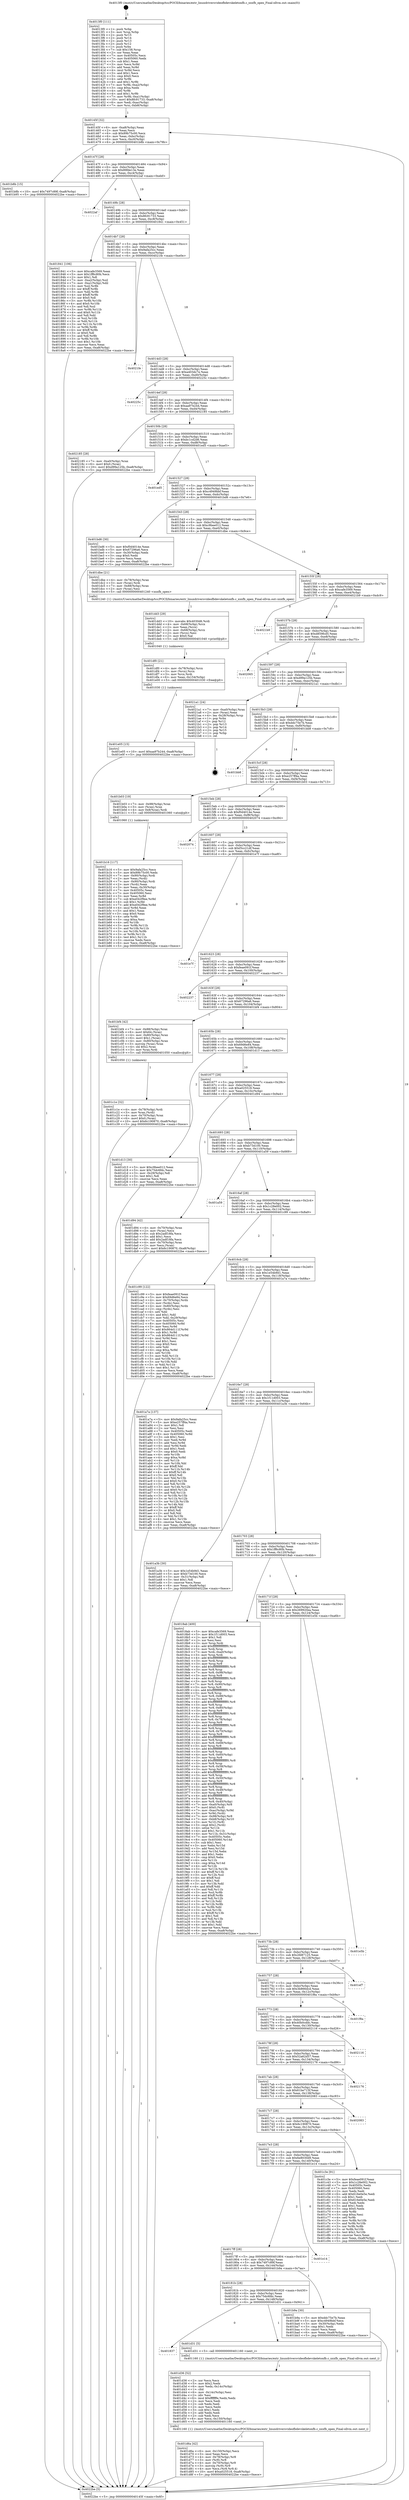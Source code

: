 digraph "0x4013f0" {
  label = "0x4013f0 (/mnt/c/Users/mathe/Desktop/tcc/POCII/binaries/extr_linuxdriversvideofbdevskeletonfb.c_xxxfb_open_Final-ollvm.out::main(0))"
  labelloc = "t"
  node[shape=record]

  Entry [label="",width=0.3,height=0.3,shape=circle,fillcolor=black,style=filled]
  "0x40145f" [label="{
     0x40145f [32]\l
     | [instrs]\l
     &nbsp;&nbsp;0x40145f \<+6\>: mov -0xa8(%rbp),%eax\l
     &nbsp;&nbsp;0x401465 \<+2\>: mov %eax,%ecx\l
     &nbsp;&nbsp;0x401467 \<+6\>: sub $0x89b75c00,%ecx\l
     &nbsp;&nbsp;0x40146d \<+6\>: mov %eax,-0xbc(%rbp)\l
     &nbsp;&nbsp;0x401473 \<+6\>: mov %ecx,-0xc0(%rbp)\l
     &nbsp;&nbsp;0x401479 \<+6\>: je 0000000000401b8b \<main+0x79b\>\l
  }"]
  "0x401b8b" [label="{
     0x401b8b [15]\l
     | [instrs]\l
     &nbsp;&nbsp;0x401b8b \<+10\>: movl $0x7497c89f,-0xa8(%rbp)\l
     &nbsp;&nbsp;0x401b95 \<+5\>: jmp 00000000004022be \<main+0xece\>\l
  }"]
  "0x40147f" [label="{
     0x40147f [28]\l
     | [instrs]\l
     &nbsp;&nbsp;0x40147f \<+5\>: jmp 0000000000401484 \<main+0x94\>\l
     &nbsp;&nbsp;0x401484 \<+6\>: mov -0xbc(%rbp),%eax\l
     &nbsp;&nbsp;0x40148a \<+5\>: sub $0x89fde13e,%eax\l
     &nbsp;&nbsp;0x40148f \<+6\>: mov %eax,-0xc4(%rbp)\l
     &nbsp;&nbsp;0x401495 \<+6\>: je 00000000004022af \<main+0xebf\>\l
  }"]
  Exit [label="",width=0.3,height=0.3,shape=circle,fillcolor=black,style=filled,peripheries=2]
  "0x4022af" [label="{
     0x4022af\l
  }", style=dashed]
  "0x40149b" [label="{
     0x40149b [28]\l
     | [instrs]\l
     &nbsp;&nbsp;0x40149b \<+5\>: jmp 00000000004014a0 \<main+0xb0\>\l
     &nbsp;&nbsp;0x4014a0 \<+6\>: mov -0xbc(%rbp),%eax\l
     &nbsp;&nbsp;0x4014a6 \<+5\>: sub $0x8fc91733,%eax\l
     &nbsp;&nbsp;0x4014ab \<+6\>: mov %eax,-0xc8(%rbp)\l
     &nbsp;&nbsp;0x4014b1 \<+6\>: je 0000000000401841 \<main+0x451\>\l
  }"]
  "0x401e05" [label="{
     0x401e05 [15]\l
     | [instrs]\l
     &nbsp;&nbsp;0x401e05 \<+10\>: movl $0xaa97b244,-0xa8(%rbp)\l
     &nbsp;&nbsp;0x401e0f \<+5\>: jmp 00000000004022be \<main+0xece\>\l
  }"]
  "0x401841" [label="{
     0x401841 [106]\l
     | [instrs]\l
     &nbsp;&nbsp;0x401841 \<+5\>: mov $0xcafe3569,%eax\l
     &nbsp;&nbsp;0x401846 \<+5\>: mov $0x1ff6c80b,%ecx\l
     &nbsp;&nbsp;0x40184b \<+2\>: mov $0x1,%dl\l
     &nbsp;&nbsp;0x40184d \<+7\>: mov -0xa2(%rbp),%sil\l
     &nbsp;&nbsp;0x401854 \<+7\>: mov -0xa1(%rbp),%dil\l
     &nbsp;&nbsp;0x40185b \<+3\>: mov %sil,%r8b\l
     &nbsp;&nbsp;0x40185e \<+4\>: xor $0xff,%r8b\l
     &nbsp;&nbsp;0x401862 \<+3\>: mov %dil,%r9b\l
     &nbsp;&nbsp;0x401865 \<+4\>: xor $0xff,%r9b\l
     &nbsp;&nbsp;0x401869 \<+3\>: xor $0x0,%dl\l
     &nbsp;&nbsp;0x40186c \<+3\>: mov %r8b,%r10b\l
     &nbsp;&nbsp;0x40186f \<+4\>: and $0x0,%r10b\l
     &nbsp;&nbsp;0x401873 \<+3\>: and %dl,%sil\l
     &nbsp;&nbsp;0x401876 \<+3\>: mov %r9b,%r11b\l
     &nbsp;&nbsp;0x401879 \<+4\>: and $0x0,%r11b\l
     &nbsp;&nbsp;0x40187d \<+3\>: and %dl,%dil\l
     &nbsp;&nbsp;0x401880 \<+3\>: or %sil,%r10b\l
     &nbsp;&nbsp;0x401883 \<+3\>: or %dil,%r11b\l
     &nbsp;&nbsp;0x401886 \<+3\>: xor %r11b,%r10b\l
     &nbsp;&nbsp;0x401889 \<+3\>: or %r9b,%r8b\l
     &nbsp;&nbsp;0x40188c \<+4\>: xor $0xff,%r8b\l
     &nbsp;&nbsp;0x401890 \<+3\>: or $0x0,%dl\l
     &nbsp;&nbsp;0x401893 \<+3\>: and %dl,%r8b\l
     &nbsp;&nbsp;0x401896 \<+3\>: or %r8b,%r10b\l
     &nbsp;&nbsp;0x401899 \<+4\>: test $0x1,%r10b\l
     &nbsp;&nbsp;0x40189d \<+3\>: cmovne %ecx,%eax\l
     &nbsp;&nbsp;0x4018a0 \<+6\>: mov %eax,-0xa8(%rbp)\l
     &nbsp;&nbsp;0x4018a6 \<+5\>: jmp 00000000004022be \<main+0xece\>\l
  }"]
  "0x4014b7" [label="{
     0x4014b7 [28]\l
     | [instrs]\l
     &nbsp;&nbsp;0x4014b7 \<+5\>: jmp 00000000004014bc \<main+0xcc\>\l
     &nbsp;&nbsp;0x4014bc \<+6\>: mov -0xbc(%rbp),%eax\l
     &nbsp;&nbsp;0x4014c2 \<+5\>: sub $0x9afa25cc,%eax\l
     &nbsp;&nbsp;0x4014c7 \<+6\>: mov %eax,-0xcc(%rbp)\l
     &nbsp;&nbsp;0x4014cd \<+6\>: je 00000000004021fe \<main+0xe0e\>\l
  }"]
  "0x4022be" [label="{
     0x4022be [5]\l
     | [instrs]\l
     &nbsp;&nbsp;0x4022be \<+5\>: jmp 000000000040145f \<main+0x6f\>\l
  }"]
  "0x4013f0" [label="{
     0x4013f0 [111]\l
     | [instrs]\l
     &nbsp;&nbsp;0x4013f0 \<+1\>: push %rbp\l
     &nbsp;&nbsp;0x4013f1 \<+3\>: mov %rsp,%rbp\l
     &nbsp;&nbsp;0x4013f4 \<+2\>: push %r15\l
     &nbsp;&nbsp;0x4013f6 \<+2\>: push %r14\l
     &nbsp;&nbsp;0x4013f8 \<+2\>: push %r13\l
     &nbsp;&nbsp;0x4013fa \<+2\>: push %r12\l
     &nbsp;&nbsp;0x4013fc \<+1\>: push %rbx\l
     &nbsp;&nbsp;0x4013fd \<+7\>: sub $0x158,%rsp\l
     &nbsp;&nbsp;0x401404 \<+2\>: xor %eax,%eax\l
     &nbsp;&nbsp;0x401406 \<+7\>: mov 0x40505c,%ecx\l
     &nbsp;&nbsp;0x40140d \<+7\>: mov 0x405060,%edx\l
     &nbsp;&nbsp;0x401414 \<+3\>: sub $0x1,%eax\l
     &nbsp;&nbsp;0x401417 \<+3\>: mov %ecx,%r8d\l
     &nbsp;&nbsp;0x40141a \<+3\>: add %eax,%r8d\l
     &nbsp;&nbsp;0x40141d \<+4\>: imul %r8d,%ecx\l
     &nbsp;&nbsp;0x401421 \<+3\>: and $0x1,%ecx\l
     &nbsp;&nbsp;0x401424 \<+3\>: cmp $0x0,%ecx\l
     &nbsp;&nbsp;0x401427 \<+4\>: sete %r9b\l
     &nbsp;&nbsp;0x40142b \<+4\>: and $0x1,%r9b\l
     &nbsp;&nbsp;0x40142f \<+7\>: mov %r9b,-0xa2(%rbp)\l
     &nbsp;&nbsp;0x401436 \<+3\>: cmp $0xa,%edx\l
     &nbsp;&nbsp;0x401439 \<+4\>: setl %r9b\l
     &nbsp;&nbsp;0x40143d \<+4\>: and $0x1,%r9b\l
     &nbsp;&nbsp;0x401441 \<+7\>: mov %r9b,-0xa1(%rbp)\l
     &nbsp;&nbsp;0x401448 \<+10\>: movl $0x8fc91733,-0xa8(%rbp)\l
     &nbsp;&nbsp;0x401452 \<+6\>: mov %edi,-0xac(%rbp)\l
     &nbsp;&nbsp;0x401458 \<+7\>: mov %rsi,-0xb8(%rbp)\l
  }"]
  "0x401df0" [label="{
     0x401df0 [21]\l
     | [instrs]\l
     &nbsp;&nbsp;0x401df0 \<+4\>: mov -0x78(%rbp),%rcx\l
     &nbsp;&nbsp;0x401df4 \<+3\>: mov (%rcx),%rcx\l
     &nbsp;&nbsp;0x401df7 \<+3\>: mov %rcx,%rdi\l
     &nbsp;&nbsp;0x401dfa \<+6\>: mov %eax,-0x154(%rbp)\l
     &nbsp;&nbsp;0x401e00 \<+5\>: call 0000000000401030 \<free@plt\>\l
     | [calls]\l
     &nbsp;&nbsp;0x401030 \{1\} (unknown)\l
  }"]
  "0x4021fe" [label="{
     0x4021fe\l
  }", style=dashed]
  "0x4014d3" [label="{
     0x4014d3 [28]\l
     | [instrs]\l
     &nbsp;&nbsp;0x4014d3 \<+5\>: jmp 00000000004014d8 \<main+0xe8\>\l
     &nbsp;&nbsp;0x4014d8 \<+6\>: mov -0xbc(%rbp),%eax\l
     &nbsp;&nbsp;0x4014de \<+5\>: sub $0xa403dc7e,%eax\l
     &nbsp;&nbsp;0x4014e3 \<+6\>: mov %eax,-0xd0(%rbp)\l
     &nbsp;&nbsp;0x4014e9 \<+6\>: je 000000000040225c \<main+0xe6c\>\l
  }"]
  "0x401dd3" [label="{
     0x401dd3 [29]\l
     | [instrs]\l
     &nbsp;&nbsp;0x401dd3 \<+10\>: movabs $0x4030d6,%rdi\l
     &nbsp;&nbsp;0x401ddd \<+4\>: mov -0x68(%rbp),%rcx\l
     &nbsp;&nbsp;0x401de1 \<+2\>: mov %eax,(%rcx)\l
     &nbsp;&nbsp;0x401de3 \<+4\>: mov -0x68(%rbp),%rcx\l
     &nbsp;&nbsp;0x401de7 \<+2\>: mov (%rcx),%esi\l
     &nbsp;&nbsp;0x401de9 \<+2\>: mov $0x0,%al\l
     &nbsp;&nbsp;0x401deb \<+5\>: call 0000000000401040 \<printf@plt\>\l
     | [calls]\l
     &nbsp;&nbsp;0x401040 \{1\} (unknown)\l
  }"]
  "0x40225c" [label="{
     0x40225c\l
  }", style=dashed]
  "0x4014ef" [label="{
     0x4014ef [28]\l
     | [instrs]\l
     &nbsp;&nbsp;0x4014ef \<+5\>: jmp 00000000004014f4 \<main+0x104\>\l
     &nbsp;&nbsp;0x4014f4 \<+6\>: mov -0xbc(%rbp),%eax\l
     &nbsp;&nbsp;0x4014fa \<+5\>: sub $0xaa97b244,%eax\l
     &nbsp;&nbsp;0x4014ff \<+6\>: mov %eax,-0xd4(%rbp)\l
     &nbsp;&nbsp;0x401505 \<+6\>: je 0000000000402185 \<main+0xd95\>\l
  }"]
  "0x401d6a" [label="{
     0x401d6a [42]\l
     | [instrs]\l
     &nbsp;&nbsp;0x401d6a \<+6\>: mov -0x150(%rbp),%ecx\l
     &nbsp;&nbsp;0x401d70 \<+3\>: imul %eax,%ecx\l
     &nbsp;&nbsp;0x401d73 \<+4\>: mov -0x78(%rbp),%r8\l
     &nbsp;&nbsp;0x401d77 \<+3\>: mov (%r8),%r8\l
     &nbsp;&nbsp;0x401d7a \<+4\>: mov -0x70(%rbp),%r9\l
     &nbsp;&nbsp;0x401d7e \<+3\>: movslq (%r9),%r9\l
     &nbsp;&nbsp;0x401d81 \<+4\>: mov %ecx,(%r8,%r9,4)\l
     &nbsp;&nbsp;0x401d85 \<+10\>: movl $0xa025518,-0xa8(%rbp)\l
     &nbsp;&nbsp;0x401d8f \<+5\>: jmp 00000000004022be \<main+0xece\>\l
  }"]
  "0x402185" [label="{
     0x402185 [28]\l
     | [instrs]\l
     &nbsp;&nbsp;0x402185 \<+7\>: mov -0xa0(%rbp),%rax\l
     &nbsp;&nbsp;0x40218c \<+6\>: movl $0x0,(%rax)\l
     &nbsp;&nbsp;0x402192 \<+10\>: movl $0xd99a125b,-0xa8(%rbp)\l
     &nbsp;&nbsp;0x40219c \<+5\>: jmp 00000000004022be \<main+0xece\>\l
  }"]
  "0x40150b" [label="{
     0x40150b [28]\l
     | [instrs]\l
     &nbsp;&nbsp;0x40150b \<+5\>: jmp 0000000000401510 \<main+0x120\>\l
     &nbsp;&nbsp;0x401510 \<+6\>: mov -0xbc(%rbp),%eax\l
     &nbsp;&nbsp;0x401516 \<+5\>: sub $0xbc1cd2d6,%eax\l
     &nbsp;&nbsp;0x40151b \<+6\>: mov %eax,-0xd8(%rbp)\l
     &nbsp;&nbsp;0x401521 \<+6\>: je 0000000000401ed5 \<main+0xae5\>\l
  }"]
  "0x401d36" [label="{
     0x401d36 [52]\l
     | [instrs]\l
     &nbsp;&nbsp;0x401d36 \<+2\>: xor %ecx,%ecx\l
     &nbsp;&nbsp;0x401d38 \<+5\>: mov $0x2,%edx\l
     &nbsp;&nbsp;0x401d3d \<+6\>: mov %edx,-0x14c(%rbp)\l
     &nbsp;&nbsp;0x401d43 \<+1\>: cltd\l
     &nbsp;&nbsp;0x401d44 \<+6\>: mov -0x14c(%rbp),%esi\l
     &nbsp;&nbsp;0x401d4a \<+2\>: idiv %esi\l
     &nbsp;&nbsp;0x401d4c \<+6\>: imul $0xfffffffe,%edx,%edx\l
     &nbsp;&nbsp;0x401d52 \<+2\>: mov %ecx,%edi\l
     &nbsp;&nbsp;0x401d54 \<+2\>: sub %edx,%edi\l
     &nbsp;&nbsp;0x401d56 \<+2\>: mov %ecx,%edx\l
     &nbsp;&nbsp;0x401d58 \<+3\>: sub $0x1,%edx\l
     &nbsp;&nbsp;0x401d5b \<+2\>: add %edx,%edi\l
     &nbsp;&nbsp;0x401d5d \<+2\>: sub %edi,%ecx\l
     &nbsp;&nbsp;0x401d5f \<+6\>: mov %ecx,-0x150(%rbp)\l
     &nbsp;&nbsp;0x401d65 \<+5\>: call 0000000000401160 \<next_i\>\l
     | [calls]\l
     &nbsp;&nbsp;0x401160 \{1\} (/mnt/c/Users/mathe/Desktop/tcc/POCII/binaries/extr_linuxdriversvideofbdevskeletonfb.c_xxxfb_open_Final-ollvm.out::next_i)\l
  }"]
  "0x401ed5" [label="{
     0x401ed5\l
  }", style=dashed]
  "0x401527" [label="{
     0x401527 [28]\l
     | [instrs]\l
     &nbsp;&nbsp;0x401527 \<+5\>: jmp 000000000040152c \<main+0x13c\>\l
     &nbsp;&nbsp;0x40152c \<+6\>: mov -0xbc(%rbp),%eax\l
     &nbsp;&nbsp;0x401532 \<+5\>: sub $0xc4949bbf,%eax\l
     &nbsp;&nbsp;0x401537 \<+6\>: mov %eax,-0xdc(%rbp)\l
     &nbsp;&nbsp;0x40153d \<+6\>: je 0000000000401bd6 \<main+0x7e6\>\l
  }"]
  "0x401837" [label="{
     0x401837\l
  }", style=dashed]
  "0x401bd6" [label="{
     0x401bd6 [30]\l
     | [instrs]\l
     &nbsp;&nbsp;0x401bd6 \<+5\>: mov $0xf0d4014e,%eax\l
     &nbsp;&nbsp;0x401bdb \<+5\>: mov $0x67296a6,%ecx\l
     &nbsp;&nbsp;0x401be0 \<+3\>: mov -0x30(%rbp),%edx\l
     &nbsp;&nbsp;0x401be3 \<+3\>: cmp $0x0,%edx\l
     &nbsp;&nbsp;0x401be6 \<+3\>: cmove %ecx,%eax\l
     &nbsp;&nbsp;0x401be9 \<+6\>: mov %eax,-0xa8(%rbp)\l
     &nbsp;&nbsp;0x401bef \<+5\>: jmp 00000000004022be \<main+0xece\>\l
  }"]
  "0x401543" [label="{
     0x401543 [28]\l
     | [instrs]\l
     &nbsp;&nbsp;0x401543 \<+5\>: jmp 0000000000401548 \<main+0x158\>\l
     &nbsp;&nbsp;0x401548 \<+6\>: mov -0xbc(%rbp),%eax\l
     &nbsp;&nbsp;0x40154e \<+5\>: sub $0xc9bee012,%eax\l
     &nbsp;&nbsp;0x401553 \<+6\>: mov %eax,-0xe0(%rbp)\l
     &nbsp;&nbsp;0x401559 \<+6\>: je 0000000000401dbe \<main+0x9ce\>\l
  }"]
  "0x401d31" [label="{
     0x401d31 [5]\l
     | [instrs]\l
     &nbsp;&nbsp;0x401d31 \<+5\>: call 0000000000401160 \<next_i\>\l
     | [calls]\l
     &nbsp;&nbsp;0x401160 \{1\} (/mnt/c/Users/mathe/Desktop/tcc/POCII/binaries/extr_linuxdriversvideofbdevskeletonfb.c_xxxfb_open_Final-ollvm.out::next_i)\l
  }"]
  "0x401dbe" [label="{
     0x401dbe [21]\l
     | [instrs]\l
     &nbsp;&nbsp;0x401dbe \<+4\>: mov -0x78(%rbp),%rax\l
     &nbsp;&nbsp;0x401dc2 \<+3\>: mov (%rax),%rdi\l
     &nbsp;&nbsp;0x401dc5 \<+7\>: mov -0x88(%rbp),%rax\l
     &nbsp;&nbsp;0x401dcc \<+2\>: mov (%rax),%esi\l
     &nbsp;&nbsp;0x401dce \<+5\>: call 0000000000401240 \<xxxfb_open\>\l
     | [calls]\l
     &nbsp;&nbsp;0x401240 \{1\} (/mnt/c/Users/mathe/Desktop/tcc/POCII/binaries/extr_linuxdriversvideofbdevskeletonfb.c_xxxfb_open_Final-ollvm.out::xxxfb_open)\l
  }"]
  "0x40155f" [label="{
     0x40155f [28]\l
     | [instrs]\l
     &nbsp;&nbsp;0x40155f \<+5\>: jmp 0000000000401564 \<main+0x174\>\l
     &nbsp;&nbsp;0x401564 \<+6\>: mov -0xbc(%rbp),%eax\l
     &nbsp;&nbsp;0x40156a \<+5\>: sub $0xcafe3569,%eax\l
     &nbsp;&nbsp;0x40156f \<+6\>: mov %eax,-0xe4(%rbp)\l
     &nbsp;&nbsp;0x401575 \<+6\>: je 00000000004021b9 \<main+0xdc9\>\l
  }"]
  "0x401c1e" [label="{
     0x401c1e [32]\l
     | [instrs]\l
     &nbsp;&nbsp;0x401c1e \<+4\>: mov -0x78(%rbp),%rdi\l
     &nbsp;&nbsp;0x401c22 \<+3\>: mov %rax,(%rdi)\l
     &nbsp;&nbsp;0x401c25 \<+4\>: mov -0x70(%rbp),%rax\l
     &nbsp;&nbsp;0x401c29 \<+6\>: movl $0x0,(%rax)\l
     &nbsp;&nbsp;0x401c2f \<+10\>: movl $0x6c190870,-0xa8(%rbp)\l
     &nbsp;&nbsp;0x401c39 \<+5\>: jmp 00000000004022be \<main+0xece\>\l
  }"]
  "0x4021b9" [label="{
     0x4021b9\l
  }", style=dashed]
  "0x40157b" [label="{
     0x40157b [28]\l
     | [instrs]\l
     &nbsp;&nbsp;0x40157b \<+5\>: jmp 0000000000401580 \<main+0x190\>\l
     &nbsp;&nbsp;0x401580 \<+6\>: mov -0xbc(%rbp),%eax\l
     &nbsp;&nbsp;0x401586 \<+5\>: sub $0xd859fcd5,%eax\l
     &nbsp;&nbsp;0x40158b \<+6\>: mov %eax,-0xe8(%rbp)\l
     &nbsp;&nbsp;0x401591 \<+6\>: je 0000000000402065 \<main+0xc75\>\l
  }"]
  "0x40181b" [label="{
     0x40181b [28]\l
     | [instrs]\l
     &nbsp;&nbsp;0x40181b \<+5\>: jmp 0000000000401820 \<main+0x430\>\l
     &nbsp;&nbsp;0x401820 \<+6\>: mov -0xbc(%rbp),%eax\l
     &nbsp;&nbsp;0x401826 \<+5\>: sub $0x75dc6fdc,%eax\l
     &nbsp;&nbsp;0x40182b \<+6\>: mov %eax,-0x148(%rbp)\l
     &nbsp;&nbsp;0x401831 \<+6\>: je 0000000000401d31 \<main+0x941\>\l
  }"]
  "0x402065" [label="{
     0x402065\l
  }", style=dashed]
  "0x401597" [label="{
     0x401597 [28]\l
     | [instrs]\l
     &nbsp;&nbsp;0x401597 \<+5\>: jmp 000000000040159c \<main+0x1ac\>\l
     &nbsp;&nbsp;0x40159c \<+6\>: mov -0xbc(%rbp),%eax\l
     &nbsp;&nbsp;0x4015a2 \<+5\>: sub $0xd99a125b,%eax\l
     &nbsp;&nbsp;0x4015a7 \<+6\>: mov %eax,-0xec(%rbp)\l
     &nbsp;&nbsp;0x4015ad \<+6\>: je 00000000004021a1 \<main+0xdb1\>\l
  }"]
  "0x401b9a" [label="{
     0x401b9a [30]\l
     | [instrs]\l
     &nbsp;&nbsp;0x401b9a \<+5\>: mov $0xddc75e7b,%eax\l
     &nbsp;&nbsp;0x401b9f \<+5\>: mov $0xc4949bbf,%ecx\l
     &nbsp;&nbsp;0x401ba4 \<+3\>: mov -0x30(%rbp),%edx\l
     &nbsp;&nbsp;0x401ba7 \<+3\>: cmp $0x1,%edx\l
     &nbsp;&nbsp;0x401baa \<+3\>: cmovl %ecx,%eax\l
     &nbsp;&nbsp;0x401bad \<+6\>: mov %eax,-0xa8(%rbp)\l
     &nbsp;&nbsp;0x401bb3 \<+5\>: jmp 00000000004022be \<main+0xece\>\l
  }"]
  "0x4021a1" [label="{
     0x4021a1 [24]\l
     | [instrs]\l
     &nbsp;&nbsp;0x4021a1 \<+7\>: mov -0xa0(%rbp),%rax\l
     &nbsp;&nbsp;0x4021a8 \<+2\>: mov (%rax),%eax\l
     &nbsp;&nbsp;0x4021aa \<+4\>: lea -0x28(%rbp),%rsp\l
     &nbsp;&nbsp;0x4021ae \<+1\>: pop %rbx\l
     &nbsp;&nbsp;0x4021af \<+2\>: pop %r12\l
     &nbsp;&nbsp;0x4021b1 \<+2\>: pop %r13\l
     &nbsp;&nbsp;0x4021b3 \<+2\>: pop %r14\l
     &nbsp;&nbsp;0x4021b5 \<+2\>: pop %r15\l
     &nbsp;&nbsp;0x4021b7 \<+1\>: pop %rbp\l
     &nbsp;&nbsp;0x4021b8 \<+1\>: ret\l
  }"]
  "0x4015b3" [label="{
     0x4015b3 [28]\l
     | [instrs]\l
     &nbsp;&nbsp;0x4015b3 \<+5\>: jmp 00000000004015b8 \<main+0x1c8\>\l
     &nbsp;&nbsp;0x4015b8 \<+6\>: mov -0xbc(%rbp),%eax\l
     &nbsp;&nbsp;0x4015be \<+5\>: sub $0xddc75e7b,%eax\l
     &nbsp;&nbsp;0x4015c3 \<+6\>: mov %eax,-0xf0(%rbp)\l
     &nbsp;&nbsp;0x4015c9 \<+6\>: je 0000000000401bb8 \<main+0x7c8\>\l
  }"]
  "0x4017ff" [label="{
     0x4017ff [28]\l
     | [instrs]\l
     &nbsp;&nbsp;0x4017ff \<+5\>: jmp 0000000000401804 \<main+0x414\>\l
     &nbsp;&nbsp;0x401804 \<+6\>: mov -0xbc(%rbp),%eax\l
     &nbsp;&nbsp;0x40180a \<+5\>: sub $0x7497c89f,%eax\l
     &nbsp;&nbsp;0x40180f \<+6\>: mov %eax,-0x144(%rbp)\l
     &nbsp;&nbsp;0x401815 \<+6\>: je 0000000000401b9a \<main+0x7aa\>\l
  }"]
  "0x401bb8" [label="{
     0x401bb8\l
  }", style=dashed]
  "0x4015cf" [label="{
     0x4015cf [28]\l
     | [instrs]\l
     &nbsp;&nbsp;0x4015cf \<+5\>: jmp 00000000004015d4 \<main+0x1e4\>\l
     &nbsp;&nbsp;0x4015d4 \<+6\>: mov -0xbc(%rbp),%eax\l
     &nbsp;&nbsp;0x4015da \<+5\>: sub $0xe257ff4a,%eax\l
     &nbsp;&nbsp;0x4015df \<+6\>: mov %eax,-0xf4(%rbp)\l
     &nbsp;&nbsp;0x4015e5 \<+6\>: je 0000000000401b03 \<main+0x713\>\l
  }"]
  "0x401e14" [label="{
     0x401e14\l
  }", style=dashed]
  "0x401b03" [label="{
     0x401b03 [19]\l
     | [instrs]\l
     &nbsp;&nbsp;0x401b03 \<+7\>: mov -0x98(%rbp),%rax\l
     &nbsp;&nbsp;0x401b0a \<+3\>: mov (%rax),%rax\l
     &nbsp;&nbsp;0x401b0d \<+4\>: mov 0x8(%rax),%rdi\l
     &nbsp;&nbsp;0x401b11 \<+5\>: call 0000000000401060 \<atoi@plt\>\l
     | [calls]\l
     &nbsp;&nbsp;0x401060 \{1\} (unknown)\l
  }"]
  "0x4015eb" [label="{
     0x4015eb [28]\l
     | [instrs]\l
     &nbsp;&nbsp;0x4015eb \<+5\>: jmp 00000000004015f0 \<main+0x200\>\l
     &nbsp;&nbsp;0x4015f0 \<+6\>: mov -0xbc(%rbp),%eax\l
     &nbsp;&nbsp;0x4015f6 \<+5\>: sub $0xf0d4014e,%eax\l
     &nbsp;&nbsp;0x4015fb \<+6\>: mov %eax,-0xf8(%rbp)\l
     &nbsp;&nbsp;0x401601 \<+6\>: je 0000000000402074 \<main+0xc84\>\l
  }"]
  "0x4017e3" [label="{
     0x4017e3 [28]\l
     | [instrs]\l
     &nbsp;&nbsp;0x4017e3 \<+5\>: jmp 00000000004017e8 \<main+0x3f8\>\l
     &nbsp;&nbsp;0x4017e8 \<+6\>: mov -0xbc(%rbp),%eax\l
     &nbsp;&nbsp;0x4017ee \<+5\>: sub $0x6e8030d9,%eax\l
     &nbsp;&nbsp;0x4017f3 \<+6\>: mov %eax,-0x140(%rbp)\l
     &nbsp;&nbsp;0x4017f9 \<+6\>: je 0000000000401e14 \<main+0xa24\>\l
  }"]
  "0x402074" [label="{
     0x402074\l
  }", style=dashed]
  "0x401607" [label="{
     0x401607 [28]\l
     | [instrs]\l
     &nbsp;&nbsp;0x401607 \<+5\>: jmp 000000000040160c \<main+0x21c\>\l
     &nbsp;&nbsp;0x40160c \<+6\>: mov -0xbc(%rbp),%eax\l
     &nbsp;&nbsp;0x401612 \<+5\>: sub $0xf3cc21df,%eax\l
     &nbsp;&nbsp;0x401617 \<+6\>: mov %eax,-0xfc(%rbp)\l
     &nbsp;&nbsp;0x40161d \<+6\>: je 0000000000401e7f \<main+0xa8f\>\l
  }"]
  "0x401c3e" [label="{
     0x401c3e [91]\l
     | [instrs]\l
     &nbsp;&nbsp;0x401c3e \<+5\>: mov $0xfeae091f,%eax\l
     &nbsp;&nbsp;0x401c43 \<+5\>: mov $0x1c28e002,%ecx\l
     &nbsp;&nbsp;0x401c48 \<+7\>: mov 0x40505c,%edx\l
     &nbsp;&nbsp;0x401c4f \<+7\>: mov 0x405060,%esi\l
     &nbsp;&nbsp;0x401c56 \<+2\>: mov %edx,%edi\l
     &nbsp;&nbsp;0x401c58 \<+6\>: add $0x616e0e5e,%edi\l
     &nbsp;&nbsp;0x401c5e \<+3\>: sub $0x1,%edi\l
     &nbsp;&nbsp;0x401c61 \<+6\>: sub $0x616e0e5e,%edi\l
     &nbsp;&nbsp;0x401c67 \<+3\>: imul %edi,%edx\l
     &nbsp;&nbsp;0x401c6a \<+3\>: and $0x1,%edx\l
     &nbsp;&nbsp;0x401c6d \<+3\>: cmp $0x0,%edx\l
     &nbsp;&nbsp;0x401c70 \<+4\>: sete %r8b\l
     &nbsp;&nbsp;0x401c74 \<+3\>: cmp $0xa,%esi\l
     &nbsp;&nbsp;0x401c77 \<+4\>: setl %r9b\l
     &nbsp;&nbsp;0x401c7b \<+3\>: mov %r8b,%r10b\l
     &nbsp;&nbsp;0x401c7e \<+3\>: and %r9b,%r10b\l
     &nbsp;&nbsp;0x401c81 \<+3\>: xor %r9b,%r8b\l
     &nbsp;&nbsp;0x401c84 \<+3\>: or %r8b,%r10b\l
     &nbsp;&nbsp;0x401c87 \<+4\>: test $0x1,%r10b\l
     &nbsp;&nbsp;0x401c8b \<+3\>: cmovne %ecx,%eax\l
     &nbsp;&nbsp;0x401c8e \<+6\>: mov %eax,-0xa8(%rbp)\l
     &nbsp;&nbsp;0x401c94 \<+5\>: jmp 00000000004022be \<main+0xece\>\l
  }"]
  "0x401e7f" [label="{
     0x401e7f\l
  }", style=dashed]
  "0x401623" [label="{
     0x401623 [28]\l
     | [instrs]\l
     &nbsp;&nbsp;0x401623 \<+5\>: jmp 0000000000401628 \<main+0x238\>\l
     &nbsp;&nbsp;0x401628 \<+6\>: mov -0xbc(%rbp),%eax\l
     &nbsp;&nbsp;0x40162e \<+5\>: sub $0xfeae091f,%eax\l
     &nbsp;&nbsp;0x401633 \<+6\>: mov %eax,-0x100(%rbp)\l
     &nbsp;&nbsp;0x401639 \<+6\>: je 0000000000402237 \<main+0xe47\>\l
  }"]
  "0x4017c7" [label="{
     0x4017c7 [28]\l
     | [instrs]\l
     &nbsp;&nbsp;0x4017c7 \<+5\>: jmp 00000000004017cc \<main+0x3dc\>\l
     &nbsp;&nbsp;0x4017cc \<+6\>: mov -0xbc(%rbp),%eax\l
     &nbsp;&nbsp;0x4017d2 \<+5\>: sub $0x6c190870,%eax\l
     &nbsp;&nbsp;0x4017d7 \<+6\>: mov %eax,-0x13c(%rbp)\l
     &nbsp;&nbsp;0x4017dd \<+6\>: je 0000000000401c3e \<main+0x84e\>\l
  }"]
  "0x402237" [label="{
     0x402237\l
  }", style=dashed]
  "0x40163f" [label="{
     0x40163f [28]\l
     | [instrs]\l
     &nbsp;&nbsp;0x40163f \<+5\>: jmp 0000000000401644 \<main+0x254\>\l
     &nbsp;&nbsp;0x401644 \<+6\>: mov -0xbc(%rbp),%eax\l
     &nbsp;&nbsp;0x40164a \<+5\>: sub $0x67296a6,%eax\l
     &nbsp;&nbsp;0x40164f \<+6\>: mov %eax,-0x104(%rbp)\l
     &nbsp;&nbsp;0x401655 \<+6\>: je 0000000000401bf4 \<main+0x804\>\l
  }"]
  "0x402083" [label="{
     0x402083\l
  }", style=dashed]
  "0x401bf4" [label="{
     0x401bf4 [42]\l
     | [instrs]\l
     &nbsp;&nbsp;0x401bf4 \<+7\>: mov -0x88(%rbp),%rax\l
     &nbsp;&nbsp;0x401bfb \<+6\>: movl $0x64,(%rax)\l
     &nbsp;&nbsp;0x401c01 \<+4\>: mov -0x80(%rbp),%rax\l
     &nbsp;&nbsp;0x401c05 \<+6\>: movl $0x1,(%rax)\l
     &nbsp;&nbsp;0x401c0b \<+4\>: mov -0x80(%rbp),%rax\l
     &nbsp;&nbsp;0x401c0f \<+3\>: movslq (%rax),%rax\l
     &nbsp;&nbsp;0x401c12 \<+4\>: shl $0x2,%rax\l
     &nbsp;&nbsp;0x401c16 \<+3\>: mov %rax,%rdi\l
     &nbsp;&nbsp;0x401c19 \<+5\>: call 0000000000401050 \<malloc@plt\>\l
     | [calls]\l
     &nbsp;&nbsp;0x401050 \{1\} (unknown)\l
  }"]
  "0x40165b" [label="{
     0x40165b [28]\l
     | [instrs]\l
     &nbsp;&nbsp;0x40165b \<+5\>: jmp 0000000000401660 \<main+0x270\>\l
     &nbsp;&nbsp;0x401660 \<+6\>: mov -0xbc(%rbp),%eax\l
     &nbsp;&nbsp;0x401666 \<+5\>: sub $0x69d6e84,%eax\l
     &nbsp;&nbsp;0x40166b \<+6\>: mov %eax,-0x108(%rbp)\l
     &nbsp;&nbsp;0x401671 \<+6\>: je 0000000000401d13 \<main+0x923\>\l
  }"]
  "0x4017ab" [label="{
     0x4017ab [28]\l
     | [instrs]\l
     &nbsp;&nbsp;0x4017ab \<+5\>: jmp 00000000004017b0 \<main+0x3c0\>\l
     &nbsp;&nbsp;0x4017b0 \<+6\>: mov -0xbc(%rbp),%eax\l
     &nbsp;&nbsp;0x4017b6 \<+5\>: sub $0x61be715f,%eax\l
     &nbsp;&nbsp;0x4017bb \<+6\>: mov %eax,-0x138(%rbp)\l
     &nbsp;&nbsp;0x4017c1 \<+6\>: je 0000000000402083 \<main+0xc93\>\l
  }"]
  "0x401d13" [label="{
     0x401d13 [30]\l
     | [instrs]\l
     &nbsp;&nbsp;0x401d13 \<+5\>: mov $0xc9bee012,%eax\l
     &nbsp;&nbsp;0x401d18 \<+5\>: mov $0x75dc6fdc,%ecx\l
     &nbsp;&nbsp;0x401d1d \<+3\>: mov -0x29(%rbp),%dl\l
     &nbsp;&nbsp;0x401d20 \<+3\>: test $0x1,%dl\l
     &nbsp;&nbsp;0x401d23 \<+3\>: cmovne %ecx,%eax\l
     &nbsp;&nbsp;0x401d26 \<+6\>: mov %eax,-0xa8(%rbp)\l
     &nbsp;&nbsp;0x401d2c \<+5\>: jmp 00000000004022be \<main+0xece\>\l
  }"]
  "0x401677" [label="{
     0x401677 [28]\l
     | [instrs]\l
     &nbsp;&nbsp;0x401677 \<+5\>: jmp 000000000040167c \<main+0x28c\>\l
     &nbsp;&nbsp;0x40167c \<+6\>: mov -0xbc(%rbp),%eax\l
     &nbsp;&nbsp;0x401682 \<+5\>: sub $0xa025518,%eax\l
     &nbsp;&nbsp;0x401687 \<+6\>: mov %eax,-0x10c(%rbp)\l
     &nbsp;&nbsp;0x40168d \<+6\>: je 0000000000401d94 \<main+0x9a4\>\l
  }"]
  "0x402176" [label="{
     0x402176\l
  }", style=dashed]
  "0x401d94" [label="{
     0x401d94 [42]\l
     | [instrs]\l
     &nbsp;&nbsp;0x401d94 \<+4\>: mov -0x70(%rbp),%rax\l
     &nbsp;&nbsp;0x401d98 \<+2\>: mov (%rax),%ecx\l
     &nbsp;&nbsp;0x401d9a \<+6\>: sub $0x2adf18fa,%ecx\l
     &nbsp;&nbsp;0x401da0 \<+3\>: add $0x1,%ecx\l
     &nbsp;&nbsp;0x401da3 \<+6\>: add $0x2adf18fa,%ecx\l
     &nbsp;&nbsp;0x401da9 \<+4\>: mov -0x70(%rbp),%rax\l
     &nbsp;&nbsp;0x401dad \<+2\>: mov %ecx,(%rax)\l
     &nbsp;&nbsp;0x401daf \<+10\>: movl $0x6c190870,-0xa8(%rbp)\l
     &nbsp;&nbsp;0x401db9 \<+5\>: jmp 00000000004022be \<main+0xece\>\l
  }"]
  "0x401693" [label="{
     0x401693 [28]\l
     | [instrs]\l
     &nbsp;&nbsp;0x401693 \<+5\>: jmp 0000000000401698 \<main+0x2a8\>\l
     &nbsp;&nbsp;0x401698 \<+6\>: mov -0xbc(%rbp),%eax\l
     &nbsp;&nbsp;0x40169e \<+5\>: sub $0xb73d100,%eax\l
     &nbsp;&nbsp;0x4016a3 \<+6\>: mov %eax,-0x110(%rbp)\l
     &nbsp;&nbsp;0x4016a9 \<+6\>: je 0000000000401a59 \<main+0x669\>\l
  }"]
  "0x40178f" [label="{
     0x40178f [28]\l
     | [instrs]\l
     &nbsp;&nbsp;0x40178f \<+5\>: jmp 0000000000401794 \<main+0x3a4\>\l
     &nbsp;&nbsp;0x401794 \<+6\>: mov -0xbc(%rbp),%eax\l
     &nbsp;&nbsp;0x40179a \<+5\>: sub $0x52a62d57,%eax\l
     &nbsp;&nbsp;0x40179f \<+6\>: mov %eax,-0x134(%rbp)\l
     &nbsp;&nbsp;0x4017a5 \<+6\>: je 0000000000402176 \<main+0xd86\>\l
  }"]
  "0x401a59" [label="{
     0x401a59\l
  }", style=dashed]
  "0x4016af" [label="{
     0x4016af [28]\l
     | [instrs]\l
     &nbsp;&nbsp;0x4016af \<+5\>: jmp 00000000004016b4 \<main+0x2c4\>\l
     &nbsp;&nbsp;0x4016b4 \<+6\>: mov -0xbc(%rbp),%eax\l
     &nbsp;&nbsp;0x4016ba \<+5\>: sub $0x1c28e002,%eax\l
     &nbsp;&nbsp;0x4016bf \<+6\>: mov %eax,-0x114(%rbp)\l
     &nbsp;&nbsp;0x4016c5 \<+6\>: je 0000000000401c99 \<main+0x8a9\>\l
  }"]
  "0x402116" [label="{
     0x402116\l
  }", style=dashed]
  "0x401c99" [label="{
     0x401c99 [122]\l
     | [instrs]\l
     &nbsp;&nbsp;0x401c99 \<+5\>: mov $0xfeae091f,%eax\l
     &nbsp;&nbsp;0x401c9e \<+5\>: mov $0x69d6e84,%ecx\l
     &nbsp;&nbsp;0x401ca3 \<+4\>: mov -0x70(%rbp),%rdx\l
     &nbsp;&nbsp;0x401ca7 \<+2\>: mov (%rdx),%esi\l
     &nbsp;&nbsp;0x401ca9 \<+4\>: mov -0x80(%rbp),%rdx\l
     &nbsp;&nbsp;0x401cad \<+2\>: cmp (%rdx),%esi\l
     &nbsp;&nbsp;0x401caf \<+4\>: setl %dil\l
     &nbsp;&nbsp;0x401cb3 \<+4\>: and $0x1,%dil\l
     &nbsp;&nbsp;0x401cb7 \<+4\>: mov %dil,-0x29(%rbp)\l
     &nbsp;&nbsp;0x401cbb \<+7\>: mov 0x40505c,%esi\l
     &nbsp;&nbsp;0x401cc2 \<+8\>: mov 0x405060,%r8d\l
     &nbsp;&nbsp;0x401cca \<+3\>: mov %esi,%r9d\l
     &nbsp;&nbsp;0x401ccd \<+7\>: add $0x864d111f,%r9d\l
     &nbsp;&nbsp;0x401cd4 \<+4\>: sub $0x1,%r9d\l
     &nbsp;&nbsp;0x401cd8 \<+7\>: sub $0x864d111f,%r9d\l
     &nbsp;&nbsp;0x401cdf \<+4\>: imul %r9d,%esi\l
     &nbsp;&nbsp;0x401ce3 \<+3\>: and $0x1,%esi\l
     &nbsp;&nbsp;0x401ce6 \<+3\>: cmp $0x0,%esi\l
     &nbsp;&nbsp;0x401ce9 \<+4\>: sete %dil\l
     &nbsp;&nbsp;0x401ced \<+4\>: cmp $0xa,%r8d\l
     &nbsp;&nbsp;0x401cf1 \<+4\>: setl %r10b\l
     &nbsp;&nbsp;0x401cf5 \<+3\>: mov %dil,%r11b\l
     &nbsp;&nbsp;0x401cf8 \<+3\>: and %r10b,%r11b\l
     &nbsp;&nbsp;0x401cfb \<+3\>: xor %r10b,%dil\l
     &nbsp;&nbsp;0x401cfe \<+3\>: or %dil,%r11b\l
     &nbsp;&nbsp;0x401d01 \<+4\>: test $0x1,%r11b\l
     &nbsp;&nbsp;0x401d05 \<+3\>: cmovne %ecx,%eax\l
     &nbsp;&nbsp;0x401d08 \<+6\>: mov %eax,-0xa8(%rbp)\l
     &nbsp;&nbsp;0x401d0e \<+5\>: jmp 00000000004022be \<main+0xece\>\l
  }"]
  "0x4016cb" [label="{
     0x4016cb [28]\l
     | [instrs]\l
     &nbsp;&nbsp;0x4016cb \<+5\>: jmp 00000000004016d0 \<main+0x2e0\>\l
     &nbsp;&nbsp;0x4016d0 \<+6\>: mov -0xbc(%rbp),%eax\l
     &nbsp;&nbsp;0x4016d6 \<+5\>: sub $0x1e54b9d1,%eax\l
     &nbsp;&nbsp;0x4016db \<+6\>: mov %eax,-0x118(%rbp)\l
     &nbsp;&nbsp;0x4016e1 \<+6\>: je 0000000000401a7a \<main+0x68a\>\l
  }"]
  "0x401773" [label="{
     0x401773 [28]\l
     | [instrs]\l
     &nbsp;&nbsp;0x401773 \<+5\>: jmp 0000000000401778 \<main+0x388\>\l
     &nbsp;&nbsp;0x401778 \<+6\>: mov -0xbc(%rbp),%eax\l
     &nbsp;&nbsp;0x40177e \<+5\>: sub $0x40b0cddc,%eax\l
     &nbsp;&nbsp;0x401783 \<+6\>: mov %eax,-0x130(%rbp)\l
     &nbsp;&nbsp;0x401789 \<+6\>: je 0000000000402116 \<main+0xd26\>\l
  }"]
  "0x401a7a" [label="{
     0x401a7a [137]\l
     | [instrs]\l
     &nbsp;&nbsp;0x401a7a \<+5\>: mov $0x9afa25cc,%eax\l
     &nbsp;&nbsp;0x401a7f \<+5\>: mov $0xe257ff4a,%ecx\l
     &nbsp;&nbsp;0x401a84 \<+2\>: mov $0x1,%dl\l
     &nbsp;&nbsp;0x401a86 \<+2\>: xor %esi,%esi\l
     &nbsp;&nbsp;0x401a88 \<+7\>: mov 0x40505c,%edi\l
     &nbsp;&nbsp;0x401a8f \<+8\>: mov 0x405060,%r8d\l
     &nbsp;&nbsp;0x401a97 \<+3\>: sub $0x1,%esi\l
     &nbsp;&nbsp;0x401a9a \<+3\>: mov %edi,%r9d\l
     &nbsp;&nbsp;0x401a9d \<+3\>: add %esi,%r9d\l
     &nbsp;&nbsp;0x401aa0 \<+4\>: imul %r9d,%edi\l
     &nbsp;&nbsp;0x401aa4 \<+3\>: and $0x1,%edi\l
     &nbsp;&nbsp;0x401aa7 \<+3\>: cmp $0x0,%edi\l
     &nbsp;&nbsp;0x401aaa \<+4\>: sete %r10b\l
     &nbsp;&nbsp;0x401aae \<+4\>: cmp $0xa,%r8d\l
     &nbsp;&nbsp;0x401ab2 \<+4\>: setl %r11b\l
     &nbsp;&nbsp;0x401ab6 \<+3\>: mov %r10b,%bl\l
     &nbsp;&nbsp;0x401ab9 \<+3\>: xor $0xff,%bl\l
     &nbsp;&nbsp;0x401abc \<+3\>: mov %r11b,%r14b\l
     &nbsp;&nbsp;0x401abf \<+4\>: xor $0xff,%r14b\l
     &nbsp;&nbsp;0x401ac3 \<+3\>: xor $0x0,%dl\l
     &nbsp;&nbsp;0x401ac6 \<+3\>: mov %bl,%r15b\l
     &nbsp;&nbsp;0x401ac9 \<+4\>: and $0x0,%r15b\l
     &nbsp;&nbsp;0x401acd \<+3\>: and %dl,%r10b\l
     &nbsp;&nbsp;0x401ad0 \<+3\>: mov %r14b,%r12b\l
     &nbsp;&nbsp;0x401ad3 \<+4\>: and $0x0,%r12b\l
     &nbsp;&nbsp;0x401ad7 \<+3\>: and %dl,%r11b\l
     &nbsp;&nbsp;0x401ada \<+3\>: or %r10b,%r15b\l
     &nbsp;&nbsp;0x401add \<+3\>: or %r11b,%r12b\l
     &nbsp;&nbsp;0x401ae0 \<+3\>: xor %r12b,%r15b\l
     &nbsp;&nbsp;0x401ae3 \<+3\>: or %r14b,%bl\l
     &nbsp;&nbsp;0x401ae6 \<+3\>: xor $0xff,%bl\l
     &nbsp;&nbsp;0x401ae9 \<+3\>: or $0x0,%dl\l
     &nbsp;&nbsp;0x401aec \<+2\>: and %dl,%bl\l
     &nbsp;&nbsp;0x401aee \<+3\>: or %bl,%r15b\l
     &nbsp;&nbsp;0x401af1 \<+4\>: test $0x1,%r15b\l
     &nbsp;&nbsp;0x401af5 \<+3\>: cmovne %ecx,%eax\l
     &nbsp;&nbsp;0x401af8 \<+6\>: mov %eax,-0xa8(%rbp)\l
     &nbsp;&nbsp;0x401afe \<+5\>: jmp 00000000004022be \<main+0xece\>\l
  }"]
  "0x4016e7" [label="{
     0x4016e7 [28]\l
     | [instrs]\l
     &nbsp;&nbsp;0x4016e7 \<+5\>: jmp 00000000004016ec \<main+0x2fc\>\l
     &nbsp;&nbsp;0x4016ec \<+6\>: mov -0xbc(%rbp),%eax\l
     &nbsp;&nbsp;0x4016f2 \<+5\>: sub $0x1f11d003,%eax\l
     &nbsp;&nbsp;0x4016f7 \<+6\>: mov %eax,-0x11c(%rbp)\l
     &nbsp;&nbsp;0x4016fd \<+6\>: je 0000000000401a3b \<main+0x64b\>\l
  }"]
  "0x401f8a" [label="{
     0x401f8a\l
  }", style=dashed]
  "0x401a3b" [label="{
     0x401a3b [30]\l
     | [instrs]\l
     &nbsp;&nbsp;0x401a3b \<+5\>: mov $0x1e54b9d1,%eax\l
     &nbsp;&nbsp;0x401a40 \<+5\>: mov $0xb73d100,%ecx\l
     &nbsp;&nbsp;0x401a45 \<+3\>: mov -0x31(%rbp),%dl\l
     &nbsp;&nbsp;0x401a48 \<+3\>: test $0x1,%dl\l
     &nbsp;&nbsp;0x401a4b \<+3\>: cmovne %ecx,%eax\l
     &nbsp;&nbsp;0x401a4e \<+6\>: mov %eax,-0xa8(%rbp)\l
     &nbsp;&nbsp;0x401a54 \<+5\>: jmp 00000000004022be \<main+0xece\>\l
  }"]
  "0x401703" [label="{
     0x401703 [28]\l
     | [instrs]\l
     &nbsp;&nbsp;0x401703 \<+5\>: jmp 0000000000401708 \<main+0x318\>\l
     &nbsp;&nbsp;0x401708 \<+6\>: mov -0xbc(%rbp),%eax\l
     &nbsp;&nbsp;0x40170e \<+5\>: sub $0x1ff6c80b,%eax\l
     &nbsp;&nbsp;0x401713 \<+6\>: mov %eax,-0x120(%rbp)\l
     &nbsp;&nbsp;0x401719 \<+6\>: je 00000000004018ab \<main+0x4bb\>\l
  }"]
  "0x401757" [label="{
     0x401757 [28]\l
     | [instrs]\l
     &nbsp;&nbsp;0x401757 \<+5\>: jmp 000000000040175c \<main+0x36c\>\l
     &nbsp;&nbsp;0x40175c \<+6\>: mov -0xbc(%rbp),%eax\l
     &nbsp;&nbsp;0x401762 \<+5\>: sub $0x3b866dcd,%eax\l
     &nbsp;&nbsp;0x401767 \<+6\>: mov %eax,-0x12c(%rbp)\l
     &nbsp;&nbsp;0x40176d \<+6\>: je 0000000000401f8a \<main+0xb9a\>\l
  }"]
  "0x4018ab" [label="{
     0x4018ab [400]\l
     | [instrs]\l
     &nbsp;&nbsp;0x4018ab \<+5\>: mov $0xcafe3569,%eax\l
     &nbsp;&nbsp;0x4018b0 \<+5\>: mov $0x1f11d003,%ecx\l
     &nbsp;&nbsp;0x4018b5 \<+2\>: mov $0x1,%dl\l
     &nbsp;&nbsp;0x4018b7 \<+2\>: xor %esi,%esi\l
     &nbsp;&nbsp;0x4018b9 \<+3\>: mov %rsp,%rdi\l
     &nbsp;&nbsp;0x4018bc \<+4\>: add $0xfffffffffffffff0,%rdi\l
     &nbsp;&nbsp;0x4018c0 \<+3\>: mov %rdi,%rsp\l
     &nbsp;&nbsp;0x4018c3 \<+7\>: mov %rdi,-0xa0(%rbp)\l
     &nbsp;&nbsp;0x4018ca \<+3\>: mov %rsp,%rdi\l
     &nbsp;&nbsp;0x4018cd \<+4\>: add $0xfffffffffffffff0,%rdi\l
     &nbsp;&nbsp;0x4018d1 \<+3\>: mov %rdi,%rsp\l
     &nbsp;&nbsp;0x4018d4 \<+3\>: mov %rsp,%r8\l
     &nbsp;&nbsp;0x4018d7 \<+4\>: add $0xfffffffffffffff0,%r8\l
     &nbsp;&nbsp;0x4018db \<+3\>: mov %r8,%rsp\l
     &nbsp;&nbsp;0x4018de \<+7\>: mov %r8,-0x98(%rbp)\l
     &nbsp;&nbsp;0x4018e5 \<+3\>: mov %rsp,%r8\l
     &nbsp;&nbsp;0x4018e8 \<+4\>: add $0xfffffffffffffff0,%r8\l
     &nbsp;&nbsp;0x4018ec \<+3\>: mov %r8,%rsp\l
     &nbsp;&nbsp;0x4018ef \<+7\>: mov %r8,-0x90(%rbp)\l
     &nbsp;&nbsp;0x4018f6 \<+3\>: mov %rsp,%r8\l
     &nbsp;&nbsp;0x4018f9 \<+4\>: add $0xfffffffffffffff0,%r8\l
     &nbsp;&nbsp;0x4018fd \<+3\>: mov %r8,%rsp\l
     &nbsp;&nbsp;0x401900 \<+7\>: mov %r8,-0x88(%rbp)\l
     &nbsp;&nbsp;0x401907 \<+3\>: mov %rsp,%r8\l
     &nbsp;&nbsp;0x40190a \<+4\>: add $0xfffffffffffffff0,%r8\l
     &nbsp;&nbsp;0x40190e \<+3\>: mov %r8,%rsp\l
     &nbsp;&nbsp;0x401911 \<+4\>: mov %r8,-0x80(%rbp)\l
     &nbsp;&nbsp;0x401915 \<+3\>: mov %rsp,%r8\l
     &nbsp;&nbsp;0x401918 \<+4\>: add $0xfffffffffffffff0,%r8\l
     &nbsp;&nbsp;0x40191c \<+3\>: mov %r8,%rsp\l
     &nbsp;&nbsp;0x40191f \<+4\>: mov %r8,-0x78(%rbp)\l
     &nbsp;&nbsp;0x401923 \<+3\>: mov %rsp,%r8\l
     &nbsp;&nbsp;0x401926 \<+4\>: add $0xfffffffffffffff0,%r8\l
     &nbsp;&nbsp;0x40192a \<+3\>: mov %r8,%rsp\l
     &nbsp;&nbsp;0x40192d \<+4\>: mov %r8,-0x70(%rbp)\l
     &nbsp;&nbsp;0x401931 \<+3\>: mov %rsp,%r8\l
     &nbsp;&nbsp;0x401934 \<+4\>: add $0xfffffffffffffff0,%r8\l
     &nbsp;&nbsp;0x401938 \<+3\>: mov %r8,%rsp\l
     &nbsp;&nbsp;0x40193b \<+4\>: mov %r8,-0x68(%rbp)\l
     &nbsp;&nbsp;0x40193f \<+3\>: mov %rsp,%r8\l
     &nbsp;&nbsp;0x401942 \<+4\>: add $0xfffffffffffffff0,%r8\l
     &nbsp;&nbsp;0x401946 \<+3\>: mov %r8,%rsp\l
     &nbsp;&nbsp;0x401949 \<+4\>: mov %r8,-0x60(%rbp)\l
     &nbsp;&nbsp;0x40194d \<+3\>: mov %rsp,%r8\l
     &nbsp;&nbsp;0x401950 \<+4\>: add $0xfffffffffffffff0,%r8\l
     &nbsp;&nbsp;0x401954 \<+3\>: mov %r8,%rsp\l
     &nbsp;&nbsp;0x401957 \<+4\>: mov %r8,-0x58(%rbp)\l
     &nbsp;&nbsp;0x40195b \<+3\>: mov %rsp,%r8\l
     &nbsp;&nbsp;0x40195e \<+4\>: add $0xfffffffffffffff0,%r8\l
     &nbsp;&nbsp;0x401962 \<+3\>: mov %r8,%rsp\l
     &nbsp;&nbsp;0x401965 \<+4\>: mov %r8,-0x50(%rbp)\l
     &nbsp;&nbsp;0x401969 \<+3\>: mov %rsp,%r8\l
     &nbsp;&nbsp;0x40196c \<+4\>: add $0xfffffffffffffff0,%r8\l
     &nbsp;&nbsp;0x401970 \<+3\>: mov %r8,%rsp\l
     &nbsp;&nbsp;0x401973 \<+4\>: mov %r8,-0x48(%rbp)\l
     &nbsp;&nbsp;0x401977 \<+3\>: mov %rsp,%r8\l
     &nbsp;&nbsp;0x40197a \<+4\>: add $0xfffffffffffffff0,%r8\l
     &nbsp;&nbsp;0x40197e \<+3\>: mov %r8,%rsp\l
     &nbsp;&nbsp;0x401981 \<+4\>: mov %r8,-0x40(%rbp)\l
     &nbsp;&nbsp;0x401985 \<+7\>: mov -0xa0(%rbp),%r8\l
     &nbsp;&nbsp;0x40198c \<+7\>: movl $0x0,(%r8)\l
     &nbsp;&nbsp;0x401993 \<+7\>: mov -0xac(%rbp),%r9d\l
     &nbsp;&nbsp;0x40199a \<+3\>: mov %r9d,(%rdi)\l
     &nbsp;&nbsp;0x40199d \<+7\>: mov -0x98(%rbp),%r8\l
     &nbsp;&nbsp;0x4019a4 \<+7\>: mov -0xb8(%rbp),%r10\l
     &nbsp;&nbsp;0x4019ab \<+3\>: mov %r10,(%r8)\l
     &nbsp;&nbsp;0x4019ae \<+3\>: cmpl $0x2,(%rdi)\l
     &nbsp;&nbsp;0x4019b1 \<+4\>: setne %r11b\l
     &nbsp;&nbsp;0x4019b5 \<+4\>: and $0x1,%r11b\l
     &nbsp;&nbsp;0x4019b9 \<+4\>: mov %r11b,-0x31(%rbp)\l
     &nbsp;&nbsp;0x4019bd \<+7\>: mov 0x40505c,%ebx\l
     &nbsp;&nbsp;0x4019c4 \<+8\>: mov 0x405060,%r14d\l
     &nbsp;&nbsp;0x4019cc \<+3\>: sub $0x1,%esi\l
     &nbsp;&nbsp;0x4019cf \<+3\>: mov %ebx,%r15d\l
     &nbsp;&nbsp;0x4019d2 \<+3\>: add %esi,%r15d\l
     &nbsp;&nbsp;0x4019d5 \<+4\>: imul %r15d,%ebx\l
     &nbsp;&nbsp;0x4019d9 \<+3\>: and $0x1,%ebx\l
     &nbsp;&nbsp;0x4019dc \<+3\>: cmp $0x0,%ebx\l
     &nbsp;&nbsp;0x4019df \<+4\>: sete %r11b\l
     &nbsp;&nbsp;0x4019e3 \<+4\>: cmp $0xa,%r14d\l
     &nbsp;&nbsp;0x4019e7 \<+4\>: setl %r12b\l
     &nbsp;&nbsp;0x4019eb \<+3\>: mov %r11b,%r13b\l
     &nbsp;&nbsp;0x4019ee \<+4\>: xor $0xff,%r13b\l
     &nbsp;&nbsp;0x4019f2 \<+3\>: mov %r12b,%sil\l
     &nbsp;&nbsp;0x4019f5 \<+4\>: xor $0xff,%sil\l
     &nbsp;&nbsp;0x4019f9 \<+3\>: xor $0x1,%dl\l
     &nbsp;&nbsp;0x4019fc \<+3\>: mov %r13b,%dil\l
     &nbsp;&nbsp;0x4019ff \<+4\>: and $0xff,%dil\l
     &nbsp;&nbsp;0x401a03 \<+3\>: and %dl,%r11b\l
     &nbsp;&nbsp;0x401a06 \<+3\>: mov %sil,%r8b\l
     &nbsp;&nbsp;0x401a09 \<+4\>: and $0xff,%r8b\l
     &nbsp;&nbsp;0x401a0d \<+3\>: and %dl,%r12b\l
     &nbsp;&nbsp;0x401a10 \<+3\>: or %r11b,%dil\l
     &nbsp;&nbsp;0x401a13 \<+3\>: or %r12b,%r8b\l
     &nbsp;&nbsp;0x401a16 \<+3\>: xor %r8b,%dil\l
     &nbsp;&nbsp;0x401a19 \<+3\>: or %sil,%r13b\l
     &nbsp;&nbsp;0x401a1c \<+4\>: xor $0xff,%r13b\l
     &nbsp;&nbsp;0x401a20 \<+3\>: or $0x1,%dl\l
     &nbsp;&nbsp;0x401a23 \<+3\>: and %dl,%r13b\l
     &nbsp;&nbsp;0x401a26 \<+3\>: or %r13b,%dil\l
     &nbsp;&nbsp;0x401a29 \<+4\>: test $0x1,%dil\l
     &nbsp;&nbsp;0x401a2d \<+3\>: cmovne %ecx,%eax\l
     &nbsp;&nbsp;0x401a30 \<+6\>: mov %eax,-0xa8(%rbp)\l
     &nbsp;&nbsp;0x401a36 \<+5\>: jmp 00000000004022be \<main+0xece\>\l
  }"]
  "0x40171f" [label="{
     0x40171f [28]\l
     | [instrs]\l
     &nbsp;&nbsp;0x40171f \<+5\>: jmp 0000000000401724 \<main+0x334\>\l
     &nbsp;&nbsp;0x401724 \<+6\>: mov -0xbc(%rbp),%eax\l
     &nbsp;&nbsp;0x40172a \<+5\>: sub $0x269920ea,%eax\l
     &nbsp;&nbsp;0x40172f \<+6\>: mov %eax,-0x124(%rbp)\l
     &nbsp;&nbsp;0x401735 \<+6\>: je 0000000000401e5b \<main+0xa6b\>\l
  }"]
  "0x401ef7" [label="{
     0x401ef7\l
  }", style=dashed]
  "0x401b16" [label="{
     0x401b16 [117]\l
     | [instrs]\l
     &nbsp;&nbsp;0x401b16 \<+5\>: mov $0x9afa25cc,%ecx\l
     &nbsp;&nbsp;0x401b1b \<+5\>: mov $0x89b75c00,%edx\l
     &nbsp;&nbsp;0x401b20 \<+7\>: mov -0x90(%rbp),%rdi\l
     &nbsp;&nbsp;0x401b27 \<+2\>: mov %eax,(%rdi)\l
     &nbsp;&nbsp;0x401b29 \<+7\>: mov -0x90(%rbp),%rdi\l
     &nbsp;&nbsp;0x401b30 \<+2\>: mov (%rdi),%eax\l
     &nbsp;&nbsp;0x401b32 \<+3\>: mov %eax,-0x30(%rbp)\l
     &nbsp;&nbsp;0x401b35 \<+7\>: mov 0x40505c,%eax\l
     &nbsp;&nbsp;0x401b3c \<+7\>: mov 0x405060,%esi\l
     &nbsp;&nbsp;0x401b43 \<+3\>: mov %eax,%r8d\l
     &nbsp;&nbsp;0x401b46 \<+7\>: sub $0xe042f9ee,%r8d\l
     &nbsp;&nbsp;0x401b4d \<+4\>: sub $0x1,%r8d\l
     &nbsp;&nbsp;0x401b51 \<+7\>: add $0xe042f9ee,%r8d\l
     &nbsp;&nbsp;0x401b58 \<+4\>: imul %r8d,%eax\l
     &nbsp;&nbsp;0x401b5c \<+3\>: and $0x1,%eax\l
     &nbsp;&nbsp;0x401b5f \<+3\>: cmp $0x0,%eax\l
     &nbsp;&nbsp;0x401b62 \<+4\>: sete %r9b\l
     &nbsp;&nbsp;0x401b66 \<+3\>: cmp $0xa,%esi\l
     &nbsp;&nbsp;0x401b69 \<+4\>: setl %r10b\l
     &nbsp;&nbsp;0x401b6d \<+3\>: mov %r9b,%r11b\l
     &nbsp;&nbsp;0x401b70 \<+3\>: and %r10b,%r11b\l
     &nbsp;&nbsp;0x401b73 \<+3\>: xor %r10b,%r9b\l
     &nbsp;&nbsp;0x401b76 \<+3\>: or %r9b,%r11b\l
     &nbsp;&nbsp;0x401b79 \<+4\>: test $0x1,%r11b\l
     &nbsp;&nbsp;0x401b7d \<+3\>: cmovne %edx,%ecx\l
     &nbsp;&nbsp;0x401b80 \<+6\>: mov %ecx,-0xa8(%rbp)\l
     &nbsp;&nbsp;0x401b86 \<+5\>: jmp 00000000004022be \<main+0xece\>\l
  }"]
  "0x40173b" [label="{
     0x40173b [28]\l
     | [instrs]\l
     &nbsp;&nbsp;0x40173b \<+5\>: jmp 0000000000401740 \<main+0x350\>\l
     &nbsp;&nbsp;0x401740 \<+6\>: mov -0xbc(%rbp),%eax\l
     &nbsp;&nbsp;0x401746 \<+5\>: sub $0x2fd87125,%eax\l
     &nbsp;&nbsp;0x40174b \<+6\>: mov %eax,-0x128(%rbp)\l
     &nbsp;&nbsp;0x401751 \<+6\>: je 0000000000401ef7 \<main+0xb07\>\l
  }"]
  "0x401e5b" [label="{
     0x401e5b\l
  }", style=dashed]
  Entry -> "0x4013f0" [label=" 1"]
  "0x40145f" -> "0x401b8b" [label=" 1"]
  "0x40145f" -> "0x40147f" [label=" 19"]
  "0x4021a1" -> Exit [label=" 1"]
  "0x40147f" -> "0x4022af" [label=" 0"]
  "0x40147f" -> "0x40149b" [label=" 19"]
  "0x402185" -> "0x4022be" [label=" 1"]
  "0x40149b" -> "0x401841" [label=" 1"]
  "0x40149b" -> "0x4014b7" [label=" 18"]
  "0x401841" -> "0x4022be" [label=" 1"]
  "0x4013f0" -> "0x40145f" [label=" 1"]
  "0x4022be" -> "0x40145f" [label=" 19"]
  "0x401e05" -> "0x4022be" [label=" 1"]
  "0x4014b7" -> "0x4021fe" [label=" 0"]
  "0x4014b7" -> "0x4014d3" [label=" 18"]
  "0x401df0" -> "0x401e05" [label=" 1"]
  "0x4014d3" -> "0x40225c" [label=" 0"]
  "0x4014d3" -> "0x4014ef" [label=" 18"]
  "0x401dd3" -> "0x401df0" [label=" 1"]
  "0x4014ef" -> "0x402185" [label=" 1"]
  "0x4014ef" -> "0x40150b" [label=" 17"]
  "0x401dbe" -> "0x401dd3" [label=" 1"]
  "0x40150b" -> "0x401ed5" [label=" 0"]
  "0x40150b" -> "0x401527" [label=" 17"]
  "0x401d94" -> "0x4022be" [label=" 1"]
  "0x401527" -> "0x401bd6" [label=" 1"]
  "0x401527" -> "0x401543" [label=" 16"]
  "0x401d6a" -> "0x4022be" [label=" 1"]
  "0x401543" -> "0x401dbe" [label=" 1"]
  "0x401543" -> "0x40155f" [label=" 15"]
  "0x401d36" -> "0x401d6a" [label=" 1"]
  "0x40155f" -> "0x4021b9" [label=" 0"]
  "0x40155f" -> "0x40157b" [label=" 15"]
  "0x40181b" -> "0x401837" [label=" 0"]
  "0x40157b" -> "0x402065" [label=" 0"]
  "0x40157b" -> "0x401597" [label=" 15"]
  "0x40181b" -> "0x401d31" [label=" 1"]
  "0x401597" -> "0x4021a1" [label=" 1"]
  "0x401597" -> "0x4015b3" [label=" 14"]
  "0x401d31" -> "0x401d36" [label=" 1"]
  "0x4015b3" -> "0x401bb8" [label=" 0"]
  "0x4015b3" -> "0x4015cf" [label=" 14"]
  "0x401c99" -> "0x4022be" [label=" 2"]
  "0x4015cf" -> "0x401b03" [label=" 1"]
  "0x4015cf" -> "0x4015eb" [label=" 13"]
  "0x401c3e" -> "0x4022be" [label=" 2"]
  "0x4015eb" -> "0x402074" [label=" 0"]
  "0x4015eb" -> "0x401607" [label=" 13"]
  "0x401bf4" -> "0x401c1e" [label=" 1"]
  "0x401607" -> "0x401e7f" [label=" 0"]
  "0x401607" -> "0x401623" [label=" 13"]
  "0x401bd6" -> "0x4022be" [label=" 1"]
  "0x401623" -> "0x402237" [label=" 0"]
  "0x401623" -> "0x40163f" [label=" 13"]
  "0x4017ff" -> "0x40181b" [label=" 1"]
  "0x40163f" -> "0x401bf4" [label=" 1"]
  "0x40163f" -> "0x40165b" [label=" 12"]
  "0x4017ff" -> "0x401b9a" [label=" 1"]
  "0x40165b" -> "0x401d13" [label=" 2"]
  "0x40165b" -> "0x401677" [label=" 10"]
  "0x4017e3" -> "0x4017ff" [label=" 2"]
  "0x401677" -> "0x401d94" [label=" 1"]
  "0x401677" -> "0x401693" [label=" 9"]
  "0x4017e3" -> "0x401e14" [label=" 0"]
  "0x401693" -> "0x401a59" [label=" 0"]
  "0x401693" -> "0x4016af" [label=" 9"]
  "0x4017c7" -> "0x4017e3" [label=" 2"]
  "0x4016af" -> "0x401c99" [label=" 2"]
  "0x4016af" -> "0x4016cb" [label=" 7"]
  "0x4017c7" -> "0x401c3e" [label=" 2"]
  "0x4016cb" -> "0x401a7a" [label=" 1"]
  "0x4016cb" -> "0x4016e7" [label=" 6"]
  "0x4017ab" -> "0x4017c7" [label=" 4"]
  "0x4016e7" -> "0x401a3b" [label=" 1"]
  "0x4016e7" -> "0x401703" [label=" 5"]
  "0x4017ab" -> "0x402083" [label=" 0"]
  "0x401703" -> "0x4018ab" [label=" 1"]
  "0x401703" -> "0x40171f" [label=" 4"]
  "0x40178f" -> "0x4017ab" [label=" 4"]
  "0x4018ab" -> "0x4022be" [label=" 1"]
  "0x401a3b" -> "0x4022be" [label=" 1"]
  "0x401a7a" -> "0x4022be" [label=" 1"]
  "0x401b03" -> "0x401b16" [label=" 1"]
  "0x401b16" -> "0x4022be" [label=" 1"]
  "0x401b8b" -> "0x4022be" [label=" 1"]
  "0x40178f" -> "0x402176" [label=" 0"]
  "0x40171f" -> "0x401e5b" [label=" 0"]
  "0x40171f" -> "0x40173b" [label=" 4"]
  "0x401c1e" -> "0x4022be" [label=" 1"]
  "0x40173b" -> "0x401ef7" [label=" 0"]
  "0x40173b" -> "0x401757" [label=" 4"]
  "0x401d13" -> "0x4022be" [label=" 2"]
  "0x401757" -> "0x401f8a" [label=" 0"]
  "0x401757" -> "0x401773" [label=" 4"]
  "0x401b9a" -> "0x4022be" [label=" 1"]
  "0x401773" -> "0x402116" [label=" 0"]
  "0x401773" -> "0x40178f" [label=" 4"]
}
